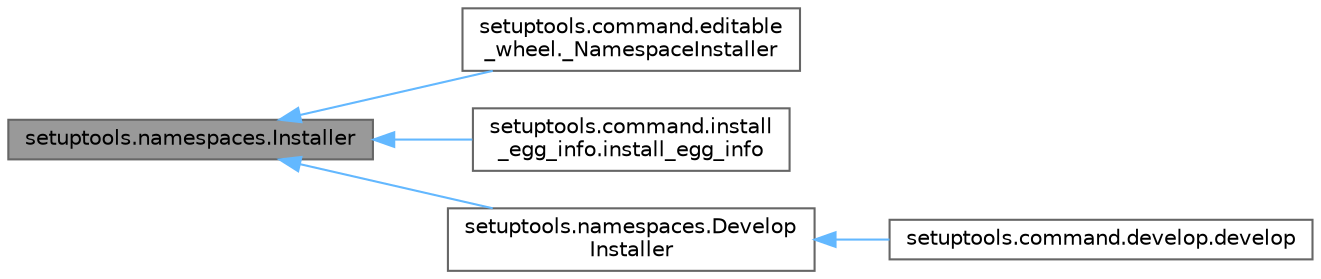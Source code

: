 digraph "setuptools.namespaces.Installer"
{
 // LATEX_PDF_SIZE
  bgcolor="transparent";
  edge [fontname=Helvetica,fontsize=10,labelfontname=Helvetica,labelfontsize=10];
  node [fontname=Helvetica,fontsize=10,shape=box,height=0.2,width=0.4];
  rankdir="LR";
  Node1 [id="Node000001",label="setuptools.namespaces.Installer",height=0.2,width=0.4,color="gray40", fillcolor="grey60", style="filled", fontcolor="black",tooltip=" "];
  Node1 -> Node2 [id="edge1_Node000001_Node000002",dir="back",color="steelblue1",style="solid",tooltip=" "];
  Node2 [id="Node000002",label="setuptools.command.editable\l_wheel._NamespaceInstaller",height=0.2,width=0.4,color="gray40", fillcolor="white", style="filled",URL="$classsetuptools_1_1command_1_1editable__wheel_1_1___namespace_installer.html",tooltip=" "];
  Node1 -> Node3 [id="edge2_Node000001_Node000003",dir="back",color="steelblue1",style="solid",tooltip=" "];
  Node3 [id="Node000003",label="setuptools.command.install\l_egg_info.install_egg_info",height=0.2,width=0.4,color="gray40", fillcolor="white", style="filled",URL="$classsetuptools_1_1command_1_1install__egg__info_1_1install__egg__info.html",tooltip=" "];
  Node1 -> Node4 [id="edge3_Node000001_Node000004",dir="back",color="steelblue1",style="solid",tooltip=" "];
  Node4 [id="Node000004",label="setuptools.namespaces.Develop\lInstaller",height=0.2,width=0.4,color="gray40", fillcolor="white", style="filled",URL="$classsetuptools_1_1namespaces_1_1_develop_installer.html",tooltip=" "];
  Node4 -> Node5 [id="edge4_Node000004_Node000005",dir="back",color="steelblue1",style="solid",tooltip=" "];
  Node5 [id="Node000005",label="setuptools.command.develop.develop",height=0.2,width=0.4,color="gray40", fillcolor="white", style="filled",URL="$classsetuptools_1_1command_1_1develop_1_1develop.html",tooltip=" "];
}
